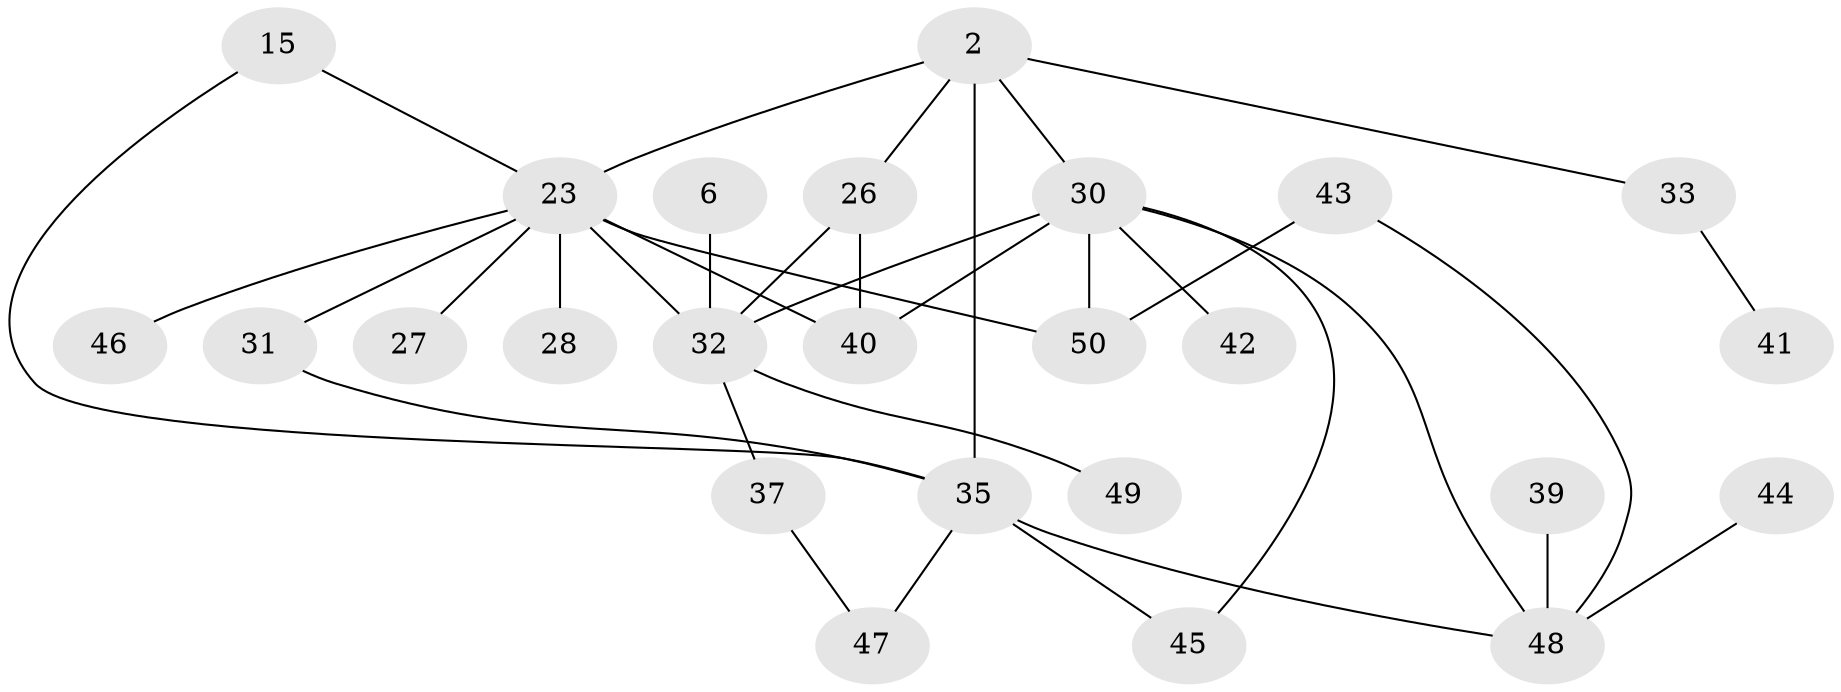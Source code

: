 // original degree distribution, {3: 0.28, 10: 0.02, 8: 0.02, 4: 0.12, 1: 0.24, 2: 0.26, 6: 0.02, 5: 0.04}
// Generated by graph-tools (version 1.1) at 2025/44/03/04/25 21:44:38]
// undirected, 25 vertices, 35 edges
graph export_dot {
graph [start="1"]
  node [color=gray90,style=filled];
  2;
  6;
  15;
  23 [super="+1+19+17"];
  26 [super="+14"];
  27;
  28;
  30 [super="+8+22"];
  31;
  32 [super="+16"];
  33 [super="+7"];
  35 [super="+29"];
  37 [super="+36"];
  39;
  40;
  41;
  42;
  43 [super="+24+38"];
  44;
  45;
  46 [super="+18"];
  47;
  48 [super="+13+20"];
  49;
  50 [super="+34"];
  2 -- 35 [weight=3];
  2 -- 23 [weight=3];
  2 -- 30 [weight=2];
  2 -- 33;
  2 -- 26;
  6 -- 32;
  15 -- 35;
  15 -- 23;
  23 -- 31;
  23 -- 32 [weight=2];
  23 -- 40;
  23 -- 46 [weight=2];
  23 -- 27 [weight=2];
  23 -- 28;
  23 -- 50;
  26 -- 40;
  26 -- 32;
  30 -- 45;
  30 -- 50;
  30 -- 40;
  30 -- 42;
  30 -- 48;
  30 -- 32 [weight=2];
  31 -- 35;
  32 -- 49;
  32 -- 37;
  33 -- 41;
  35 -- 45;
  35 -- 48;
  35 -- 47;
  37 -- 47;
  39 -- 48;
  43 -- 50;
  43 -- 48;
  44 -- 48;
}
